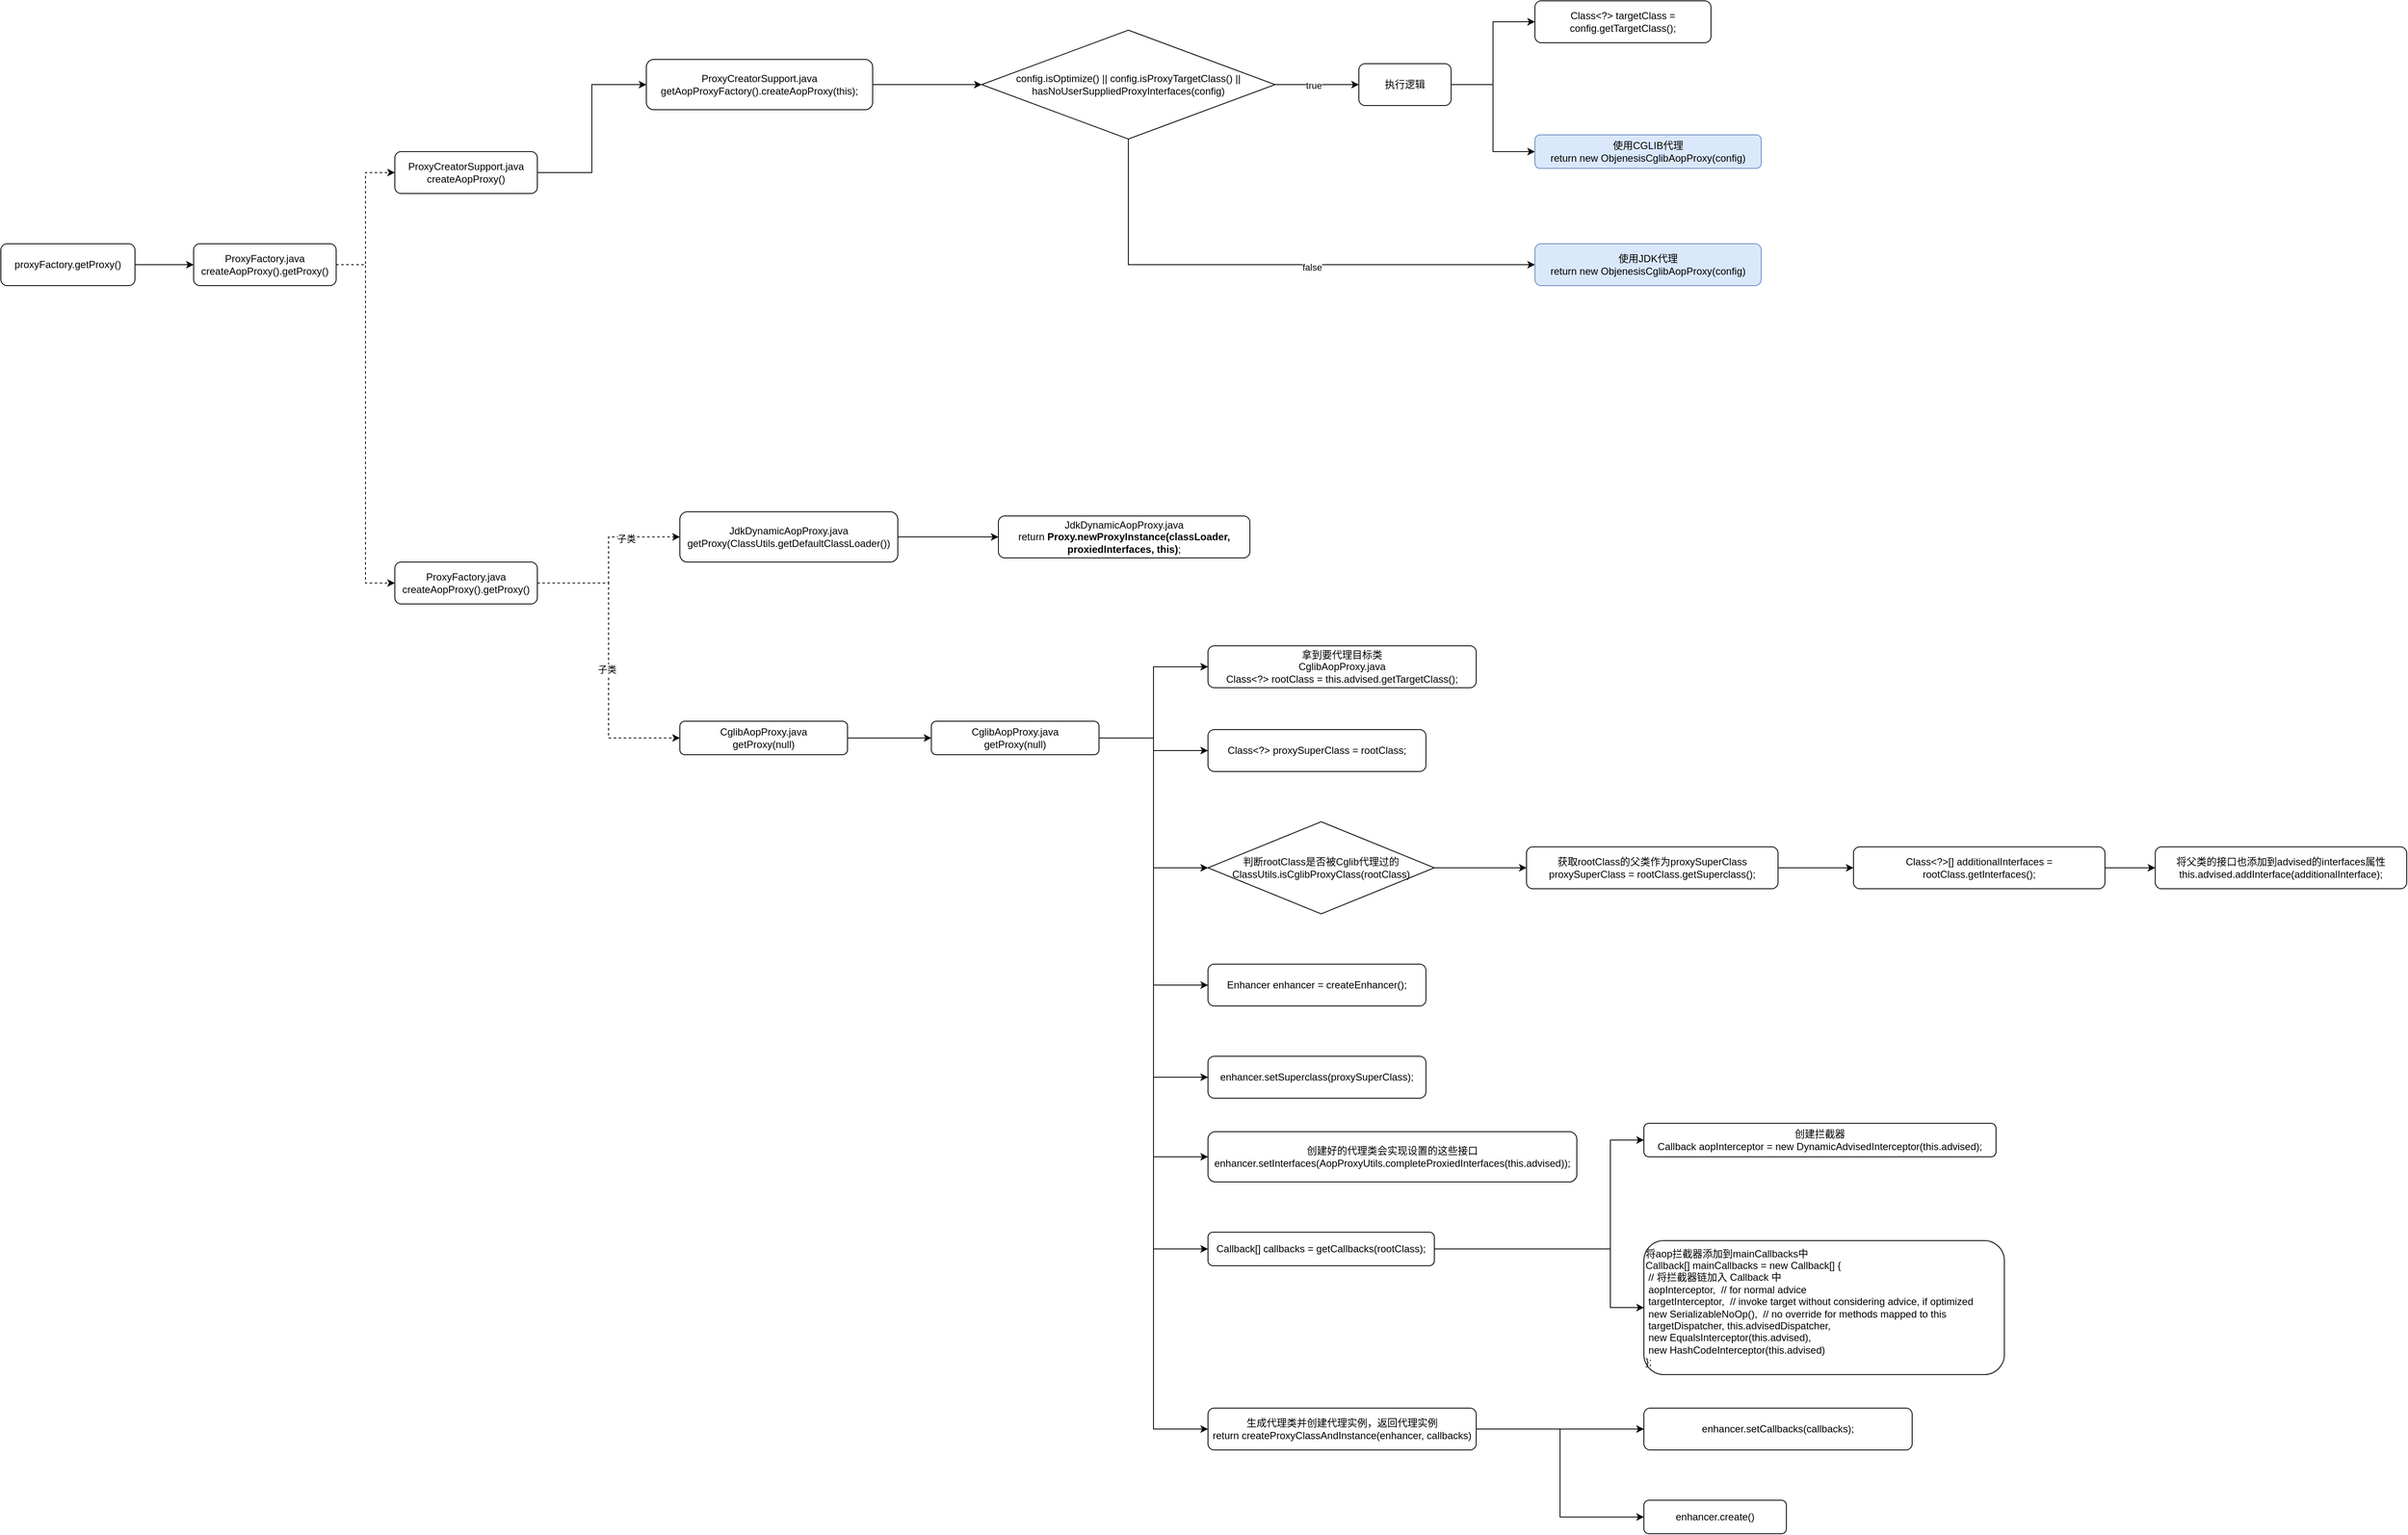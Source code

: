 <mxfile version="16.2.1" type="github">
  <diagram id="f2AcYuHpSOX_95SIe8nD" name="第 1 页">
    <mxGraphModel dx="1455" dy="923" grid="1" gridSize="10" guides="1" tooltips="1" connect="1" arrows="1" fold="1" page="1" pageScale="1" pageWidth="2339" pageHeight="3300" math="0" shadow="0">
      <root>
        <mxCell id="0" />
        <mxCell id="1" parent="0" />
        <mxCell id="IzW3qe-JI3EkygCX9i8u-3" style="edgeStyle=orthogonalEdgeStyle;rounded=0;orthogonalLoop=1;jettySize=auto;html=1;exitX=1;exitY=0.5;exitDx=0;exitDy=0;entryX=0;entryY=0.5;entryDx=0;entryDy=0;" edge="1" parent="1" source="IzW3qe-JI3EkygCX9i8u-1" target="IzW3qe-JI3EkygCX9i8u-2">
          <mxGeometry relative="1" as="geometry" />
        </mxCell>
        <mxCell id="IzW3qe-JI3EkygCX9i8u-1" value="proxyFactory.getProxy()" style="rounded=1;whiteSpace=wrap;html=1;" vertex="1" parent="1">
          <mxGeometry x="830" y="460" width="160" height="50" as="geometry" />
        </mxCell>
        <mxCell id="IzW3qe-JI3EkygCX9i8u-6" style="edgeStyle=orthogonalEdgeStyle;rounded=0;orthogonalLoop=1;jettySize=auto;html=1;exitX=1;exitY=0.5;exitDx=0;exitDy=0;entryX=0;entryY=0.5;entryDx=0;entryDy=0;dashed=1;" edge="1" parent="1" source="IzW3qe-JI3EkygCX9i8u-2" target="IzW3qe-JI3EkygCX9i8u-4">
          <mxGeometry relative="1" as="geometry" />
        </mxCell>
        <mxCell id="IzW3qe-JI3EkygCX9i8u-7" style="edgeStyle=orthogonalEdgeStyle;rounded=0;orthogonalLoop=1;jettySize=auto;html=1;exitX=1;exitY=0.5;exitDx=0;exitDy=0;entryX=0;entryY=0.5;entryDx=0;entryDy=0;dashed=1;" edge="1" parent="1" source="IzW3qe-JI3EkygCX9i8u-2" target="IzW3qe-JI3EkygCX9i8u-5">
          <mxGeometry relative="1" as="geometry" />
        </mxCell>
        <mxCell id="IzW3qe-JI3EkygCX9i8u-2" value="ProxyFactory.java&lt;br&gt;createAopProxy().getProxy()" style="rounded=1;whiteSpace=wrap;html=1;" vertex="1" parent="1">
          <mxGeometry x="1060" y="460" width="170" height="50" as="geometry" />
        </mxCell>
        <mxCell id="IzW3qe-JI3EkygCX9i8u-10" style="edgeStyle=orthogonalEdgeStyle;rounded=0;orthogonalLoop=1;jettySize=auto;html=1;exitX=1;exitY=0.5;exitDx=0;exitDy=0;entryX=0;entryY=0.5;entryDx=0;entryDy=0;" edge="1" parent="1" source="IzW3qe-JI3EkygCX9i8u-4" target="IzW3qe-JI3EkygCX9i8u-9">
          <mxGeometry relative="1" as="geometry" />
        </mxCell>
        <mxCell id="IzW3qe-JI3EkygCX9i8u-4" value="ProxyCreatorSupport.java&lt;br&gt;createAopProxy()" style="rounded=1;whiteSpace=wrap;html=1;" vertex="1" parent="1">
          <mxGeometry x="1300" y="350" width="170" height="50" as="geometry" />
        </mxCell>
        <mxCell id="IzW3qe-JI3EkygCX9i8u-27" style="edgeStyle=orthogonalEdgeStyle;rounded=0;orthogonalLoop=1;jettySize=auto;html=1;exitX=1;exitY=0.5;exitDx=0;exitDy=0;dashed=1;entryX=0;entryY=0.5;entryDx=0;entryDy=0;" edge="1" parent="1" source="IzW3qe-JI3EkygCX9i8u-5" target="IzW3qe-JI3EkygCX9i8u-25">
          <mxGeometry relative="1" as="geometry" />
        </mxCell>
        <mxCell id="IzW3qe-JI3EkygCX9i8u-29" value="子类" style="edgeLabel;html=1;align=center;verticalAlign=middle;resizable=0;points=[];" vertex="1" connectable="0" parent="IzW3qe-JI3EkygCX9i8u-27">
          <mxGeometry x="0.43" y="-2" relative="1" as="geometry">
            <mxPoint as="offset" />
          </mxGeometry>
        </mxCell>
        <mxCell id="IzW3qe-JI3EkygCX9i8u-28" style="edgeStyle=orthogonalEdgeStyle;rounded=0;orthogonalLoop=1;jettySize=auto;html=1;exitX=1;exitY=0.5;exitDx=0;exitDy=0;entryX=0;entryY=0.5;entryDx=0;entryDy=0;dashed=1;" edge="1" parent="1" source="IzW3qe-JI3EkygCX9i8u-5" target="IzW3qe-JI3EkygCX9i8u-26">
          <mxGeometry relative="1" as="geometry" />
        </mxCell>
        <mxCell id="IzW3qe-JI3EkygCX9i8u-30" value="子类" style="edgeLabel;html=1;align=center;verticalAlign=middle;resizable=0;points=[];" vertex="1" connectable="0" parent="IzW3qe-JI3EkygCX9i8u-28">
          <mxGeometry x="0.056" y="-2" relative="1" as="geometry">
            <mxPoint as="offset" />
          </mxGeometry>
        </mxCell>
        <mxCell id="IzW3qe-JI3EkygCX9i8u-5" value="ProxyFactory.java&lt;br&gt;createAopProxy().getProxy()" style="rounded=1;whiteSpace=wrap;html=1;" vertex="1" parent="1">
          <mxGeometry x="1300" y="840" width="170" height="50" as="geometry" />
        </mxCell>
        <mxCell id="IzW3qe-JI3EkygCX9i8u-12" style="edgeStyle=orthogonalEdgeStyle;rounded=0;orthogonalLoop=1;jettySize=auto;html=1;exitX=1;exitY=0.5;exitDx=0;exitDy=0;" edge="1" parent="1" source="IzW3qe-JI3EkygCX9i8u-9" target="IzW3qe-JI3EkygCX9i8u-11">
          <mxGeometry relative="1" as="geometry" />
        </mxCell>
        <mxCell id="IzW3qe-JI3EkygCX9i8u-9" value="ProxyCreatorSupport.java&lt;br&gt;getAopProxyFactory().createAopProxy(this);" style="rounded=1;whiteSpace=wrap;html=1;" vertex="1" parent="1">
          <mxGeometry x="1600" y="240" width="270" height="60" as="geometry" />
        </mxCell>
        <mxCell id="IzW3qe-JI3EkygCX9i8u-14" style="edgeStyle=orthogonalEdgeStyle;rounded=0;orthogonalLoop=1;jettySize=auto;html=1;exitX=1;exitY=0.5;exitDx=0;exitDy=0;" edge="1" parent="1" source="IzW3qe-JI3EkygCX9i8u-11" target="IzW3qe-JI3EkygCX9i8u-13">
          <mxGeometry relative="1" as="geometry" />
        </mxCell>
        <mxCell id="IzW3qe-JI3EkygCX9i8u-19" value="true" style="edgeLabel;html=1;align=center;verticalAlign=middle;resizable=0;points=[];" vertex="1" connectable="0" parent="IzW3qe-JI3EkygCX9i8u-14">
          <mxGeometry x="-0.08" y="-1" relative="1" as="geometry">
            <mxPoint as="offset" />
          </mxGeometry>
        </mxCell>
        <mxCell id="IzW3qe-JI3EkygCX9i8u-21" style="edgeStyle=orthogonalEdgeStyle;rounded=0;orthogonalLoop=1;jettySize=auto;html=1;exitX=0.5;exitY=1;exitDx=0;exitDy=0;entryX=0;entryY=0.5;entryDx=0;entryDy=0;" edge="1" parent="1" source="IzW3qe-JI3EkygCX9i8u-11" target="IzW3qe-JI3EkygCX9i8u-20">
          <mxGeometry relative="1" as="geometry" />
        </mxCell>
        <mxCell id="IzW3qe-JI3EkygCX9i8u-22" value="false" style="edgeLabel;html=1;align=center;verticalAlign=middle;resizable=0;points=[];" vertex="1" connectable="0" parent="IzW3qe-JI3EkygCX9i8u-21">
          <mxGeometry x="0.162" y="-3" relative="1" as="geometry">
            <mxPoint as="offset" />
          </mxGeometry>
        </mxCell>
        <mxCell id="IzW3qe-JI3EkygCX9i8u-11" value="config.isOptimize() || config.isProxyTargetClass() || hasNoUserSuppliedProxyInterfaces(config)" style="rhombus;whiteSpace=wrap;html=1;" vertex="1" parent="1">
          <mxGeometry x="2000" y="205" width="350" height="130" as="geometry" />
        </mxCell>
        <mxCell id="IzW3qe-JI3EkygCX9i8u-16" style="edgeStyle=orthogonalEdgeStyle;rounded=0;orthogonalLoop=1;jettySize=auto;html=1;exitX=1;exitY=0.5;exitDx=0;exitDy=0;entryX=0;entryY=0.5;entryDx=0;entryDy=0;" edge="1" parent="1" source="IzW3qe-JI3EkygCX9i8u-13" target="IzW3qe-JI3EkygCX9i8u-15">
          <mxGeometry relative="1" as="geometry" />
        </mxCell>
        <mxCell id="IzW3qe-JI3EkygCX9i8u-18" style="edgeStyle=orthogonalEdgeStyle;rounded=0;orthogonalLoop=1;jettySize=auto;html=1;exitX=1;exitY=0.5;exitDx=0;exitDy=0;entryX=0;entryY=0.5;entryDx=0;entryDy=0;" edge="1" parent="1" source="IzW3qe-JI3EkygCX9i8u-13" target="IzW3qe-JI3EkygCX9i8u-17">
          <mxGeometry relative="1" as="geometry" />
        </mxCell>
        <mxCell id="IzW3qe-JI3EkygCX9i8u-13" value="执行逻辑" style="rounded=1;whiteSpace=wrap;html=1;" vertex="1" parent="1">
          <mxGeometry x="2450" y="245" width="110" height="50" as="geometry" />
        </mxCell>
        <mxCell id="IzW3qe-JI3EkygCX9i8u-15" value="Class&amp;lt;?&amp;gt; targetClass = config.getTargetClass();" style="rounded=1;whiteSpace=wrap;html=1;" vertex="1" parent="1">
          <mxGeometry x="2660" y="170" width="210" height="50" as="geometry" />
        </mxCell>
        <mxCell id="IzW3qe-JI3EkygCX9i8u-17" value="使用CGLIB代理&lt;br&gt;return new ObjenesisCglibAopProxy(config)" style="rounded=1;whiteSpace=wrap;html=1;fillColor=#dae8fc;strokeColor=#6c8ebf;" vertex="1" parent="1">
          <mxGeometry x="2660" y="330" width="270" height="40" as="geometry" />
        </mxCell>
        <mxCell id="IzW3qe-JI3EkygCX9i8u-20" value="使用JDK代理&lt;br&gt;return new ObjenesisCglibAopProxy(config)" style="rounded=1;whiteSpace=wrap;html=1;fillColor=#dae8fc;strokeColor=#6c8ebf;" vertex="1" parent="1">
          <mxGeometry x="2660" y="460" width="270" height="50" as="geometry" />
        </mxCell>
        <mxCell id="IzW3qe-JI3EkygCX9i8u-32" style="edgeStyle=orthogonalEdgeStyle;rounded=0;orthogonalLoop=1;jettySize=auto;html=1;exitX=1;exitY=0.5;exitDx=0;exitDy=0;entryX=0;entryY=0.5;entryDx=0;entryDy=0;" edge="1" parent="1" source="IzW3qe-JI3EkygCX9i8u-25" target="IzW3qe-JI3EkygCX9i8u-31">
          <mxGeometry relative="1" as="geometry" />
        </mxCell>
        <mxCell id="IzW3qe-JI3EkygCX9i8u-25" value="JdkDynamicAopProxy.java&lt;br&gt;getProxy(ClassUtils.getDefaultClassLoader())" style="rounded=1;whiteSpace=wrap;html=1;" vertex="1" parent="1">
          <mxGeometry x="1640" y="780" width="260" height="60" as="geometry" />
        </mxCell>
        <mxCell id="IzW3qe-JI3EkygCX9i8u-34" style="edgeStyle=orthogonalEdgeStyle;rounded=0;orthogonalLoop=1;jettySize=auto;html=1;exitX=1;exitY=0.5;exitDx=0;exitDy=0;" edge="1" parent="1" source="IzW3qe-JI3EkygCX9i8u-26" target="IzW3qe-JI3EkygCX9i8u-33">
          <mxGeometry relative="1" as="geometry" />
        </mxCell>
        <mxCell id="IzW3qe-JI3EkygCX9i8u-26" value="CglibAopProxy.java&lt;br&gt;getProxy(null)" style="rounded=1;whiteSpace=wrap;html=1;" vertex="1" parent="1">
          <mxGeometry x="1640" y="1030" width="200" height="40" as="geometry" />
        </mxCell>
        <mxCell id="IzW3qe-JI3EkygCX9i8u-31" value="JdkDynamicAopProxy.java&lt;br&gt;return &lt;b&gt;Proxy.newProxyInstance(classLoader, proxiedInterfaces, this)&lt;/b&gt;;" style="rounded=1;whiteSpace=wrap;html=1;" vertex="1" parent="1">
          <mxGeometry x="2020" y="785" width="300" height="50" as="geometry" />
        </mxCell>
        <mxCell id="IzW3qe-JI3EkygCX9i8u-36" style="edgeStyle=orthogonalEdgeStyle;rounded=0;orthogonalLoop=1;jettySize=auto;html=1;exitX=1;exitY=0.5;exitDx=0;exitDy=0;entryX=0;entryY=0.5;entryDx=0;entryDy=0;" edge="1" parent="1" source="IzW3qe-JI3EkygCX9i8u-33" target="IzW3qe-JI3EkygCX9i8u-35">
          <mxGeometry relative="1" as="geometry" />
        </mxCell>
        <mxCell id="IzW3qe-JI3EkygCX9i8u-39" style="edgeStyle=orthogonalEdgeStyle;rounded=0;orthogonalLoop=1;jettySize=auto;html=1;exitX=1;exitY=0.5;exitDx=0;exitDy=0;" edge="1" parent="1" source="IzW3qe-JI3EkygCX9i8u-33" target="IzW3qe-JI3EkygCX9i8u-38">
          <mxGeometry relative="1" as="geometry" />
        </mxCell>
        <mxCell id="IzW3qe-JI3EkygCX9i8u-40" style="edgeStyle=orthogonalEdgeStyle;rounded=0;orthogonalLoop=1;jettySize=auto;html=1;exitX=1;exitY=0.5;exitDx=0;exitDy=0;entryX=0;entryY=0.5;entryDx=0;entryDy=0;" edge="1" parent="1" source="IzW3qe-JI3EkygCX9i8u-33" target="IzW3qe-JI3EkygCX9i8u-37">
          <mxGeometry relative="1" as="geometry" />
        </mxCell>
        <mxCell id="IzW3qe-JI3EkygCX9i8u-49" style="edgeStyle=orthogonalEdgeStyle;rounded=0;orthogonalLoop=1;jettySize=auto;html=1;exitX=1;exitY=0.5;exitDx=0;exitDy=0;entryX=0;entryY=0.5;entryDx=0;entryDy=0;" edge="1" parent="1" source="IzW3qe-JI3EkygCX9i8u-33" target="IzW3qe-JI3EkygCX9i8u-47">
          <mxGeometry relative="1" as="geometry" />
        </mxCell>
        <mxCell id="IzW3qe-JI3EkygCX9i8u-52" style="edgeStyle=orthogonalEdgeStyle;rounded=0;orthogonalLoop=1;jettySize=auto;html=1;exitX=1;exitY=0.5;exitDx=0;exitDy=0;entryX=0;entryY=0.5;entryDx=0;entryDy=0;" edge="1" parent="1" source="IzW3qe-JI3EkygCX9i8u-33" target="IzW3qe-JI3EkygCX9i8u-50">
          <mxGeometry relative="1" as="geometry" />
        </mxCell>
        <mxCell id="IzW3qe-JI3EkygCX9i8u-53" style="edgeStyle=orthogonalEdgeStyle;rounded=0;orthogonalLoop=1;jettySize=auto;html=1;exitX=1;exitY=0.5;exitDx=0;exitDy=0;entryX=0;entryY=0.5;entryDx=0;entryDy=0;" edge="1" parent="1" source="IzW3qe-JI3EkygCX9i8u-33" target="IzW3qe-JI3EkygCX9i8u-51">
          <mxGeometry relative="1" as="geometry" />
        </mxCell>
        <mxCell id="IzW3qe-JI3EkygCX9i8u-59" style="edgeStyle=orthogonalEdgeStyle;rounded=0;orthogonalLoop=1;jettySize=auto;html=1;exitX=1;exitY=0.5;exitDx=0;exitDy=0;entryX=0;entryY=0.5;entryDx=0;entryDy=0;" edge="1" parent="1" source="IzW3qe-JI3EkygCX9i8u-33" target="IzW3qe-JI3EkygCX9i8u-54">
          <mxGeometry relative="1" as="geometry" />
        </mxCell>
        <mxCell id="IzW3qe-JI3EkygCX9i8u-65" style="edgeStyle=orthogonalEdgeStyle;rounded=0;orthogonalLoop=1;jettySize=auto;html=1;exitX=1;exitY=0.5;exitDx=0;exitDy=0;entryX=0;entryY=0.5;entryDx=0;entryDy=0;" edge="1" parent="1" source="IzW3qe-JI3EkygCX9i8u-33" target="IzW3qe-JI3EkygCX9i8u-60">
          <mxGeometry relative="1" as="geometry" />
        </mxCell>
        <mxCell id="IzW3qe-JI3EkygCX9i8u-33" value="CglibAopProxy.java&lt;br&gt;getProxy(null)" style="rounded=1;whiteSpace=wrap;html=1;" vertex="1" parent="1">
          <mxGeometry x="1940" y="1030" width="200" height="40" as="geometry" />
        </mxCell>
        <mxCell id="IzW3qe-JI3EkygCX9i8u-35" value="&lt;div&gt;拿到要代理目标类&lt;/div&gt;CglibAopProxy.java&lt;br&gt;&lt;div&gt;&lt;span&gt;Class&amp;lt;?&amp;gt; rootClass = this.advised.getTargetClass();&lt;/span&gt;&lt;br&gt;&lt;/div&gt;" style="rounded=1;whiteSpace=wrap;html=1;" vertex="1" parent="1">
          <mxGeometry x="2270" y="940" width="320" height="50" as="geometry" />
        </mxCell>
        <mxCell id="IzW3qe-JI3EkygCX9i8u-42" style="edgeStyle=orthogonalEdgeStyle;rounded=0;orthogonalLoop=1;jettySize=auto;html=1;exitX=1;exitY=0.5;exitDx=0;exitDy=0;" edge="1" parent="1" source="IzW3qe-JI3EkygCX9i8u-37" target="IzW3qe-JI3EkygCX9i8u-41">
          <mxGeometry relative="1" as="geometry" />
        </mxCell>
        <mxCell id="IzW3qe-JI3EkygCX9i8u-37" value="判断rootClass是否被Cglib代理过的&lt;br&gt;ClassUtils.isCglibProxyClass(rootClass)" style="rhombus;whiteSpace=wrap;html=1;" vertex="1" parent="1">
          <mxGeometry x="2270" y="1150" width="270" height="110" as="geometry" />
        </mxCell>
        <mxCell id="IzW3qe-JI3EkygCX9i8u-38" value="&lt;div&gt;Class&amp;lt;?&amp;gt; proxySuperClass = rootClass;&lt;br&gt;&lt;/div&gt;" style="rounded=1;whiteSpace=wrap;html=1;" vertex="1" parent="1">
          <mxGeometry x="2270" y="1040" width="260" height="50" as="geometry" />
        </mxCell>
        <mxCell id="IzW3qe-JI3EkygCX9i8u-44" style="edgeStyle=orthogonalEdgeStyle;rounded=0;orthogonalLoop=1;jettySize=auto;html=1;exitX=1;exitY=0.5;exitDx=0;exitDy=0;" edge="1" parent="1" source="IzW3qe-JI3EkygCX9i8u-41" target="IzW3qe-JI3EkygCX9i8u-43">
          <mxGeometry relative="1" as="geometry" />
        </mxCell>
        <mxCell id="IzW3qe-JI3EkygCX9i8u-41" value="&lt;div&gt;获取rootClass的父类作为proxySuperClass&lt;/div&gt;&lt;div&gt;proxySuperClass = rootClass.getSuperclass();&lt;br&gt;&lt;/div&gt;" style="rounded=1;whiteSpace=wrap;html=1;" vertex="1" parent="1">
          <mxGeometry x="2650" y="1180" width="300" height="50" as="geometry" />
        </mxCell>
        <mxCell id="IzW3qe-JI3EkygCX9i8u-46" style="edgeStyle=orthogonalEdgeStyle;rounded=0;orthogonalLoop=1;jettySize=auto;html=1;exitX=1;exitY=0.5;exitDx=0;exitDy=0;" edge="1" parent="1" source="IzW3qe-JI3EkygCX9i8u-43" target="IzW3qe-JI3EkygCX9i8u-45">
          <mxGeometry relative="1" as="geometry" />
        </mxCell>
        <mxCell id="IzW3qe-JI3EkygCX9i8u-43" value="&lt;div&gt;Class&amp;lt;?&amp;gt;[] additionalInterfaces = rootClass.getInterfaces();&lt;br&gt;&lt;/div&gt;" style="rounded=1;whiteSpace=wrap;html=1;" vertex="1" parent="1">
          <mxGeometry x="3040" y="1180" width="300" height="50" as="geometry" />
        </mxCell>
        <mxCell id="IzW3qe-JI3EkygCX9i8u-45" value="&lt;div&gt;&lt;div&gt;将父类的接口也添加到advised的interfaces属性&lt;/div&gt;&lt;div&gt;&lt;span&gt;					&lt;/span&gt;this.advised.addInterface(additionalInterface);&lt;/div&gt;&lt;/div&gt;" style="rounded=1;whiteSpace=wrap;html=1;" vertex="1" parent="1">
          <mxGeometry x="3400" y="1180" width="300" height="50" as="geometry" />
        </mxCell>
        <mxCell id="IzW3qe-JI3EkygCX9i8u-47" value="&lt;div&gt;Enhancer enhancer = createEnhancer();&lt;br&gt;&lt;/div&gt;" style="rounded=1;whiteSpace=wrap;html=1;" vertex="1" parent="1">
          <mxGeometry x="2270" y="1320" width="260" height="50" as="geometry" />
        </mxCell>
        <mxCell id="IzW3qe-JI3EkygCX9i8u-50" value="&lt;div&gt;enhancer.setSuperclass(proxySuperClass);&lt;br&gt;&lt;/div&gt;" style="rounded=1;whiteSpace=wrap;html=1;" vertex="1" parent="1">
          <mxGeometry x="2270" y="1430" width="260" height="50" as="geometry" />
        </mxCell>
        <mxCell id="IzW3qe-JI3EkygCX9i8u-51" value="&lt;div&gt;创建好的代理类会实现设置的这些接口&lt;/div&gt;&lt;div&gt;enhancer.setInterfaces(AopProxyUtils.completeProxiedInterfaces(this.advised));&lt;br&gt;&lt;/div&gt;" style="rounded=1;whiteSpace=wrap;html=1;" vertex="1" parent="1">
          <mxGeometry x="2270" y="1520" width="440" height="60" as="geometry" />
        </mxCell>
        <mxCell id="IzW3qe-JI3EkygCX9i8u-56" style="edgeStyle=orthogonalEdgeStyle;rounded=0;orthogonalLoop=1;jettySize=auto;html=1;exitX=1;exitY=0.5;exitDx=0;exitDy=0;entryX=0;entryY=0.5;entryDx=0;entryDy=0;" edge="1" parent="1" source="IzW3qe-JI3EkygCX9i8u-54" target="IzW3qe-JI3EkygCX9i8u-55">
          <mxGeometry relative="1" as="geometry">
            <Array as="points">
              <mxPoint x="2750" y="1660" />
              <mxPoint x="2750" y="1530" />
            </Array>
          </mxGeometry>
        </mxCell>
        <mxCell id="IzW3qe-JI3EkygCX9i8u-58" style="edgeStyle=orthogonalEdgeStyle;rounded=0;orthogonalLoop=1;jettySize=auto;html=1;exitX=1;exitY=0.5;exitDx=0;exitDy=0;" edge="1" parent="1" source="IzW3qe-JI3EkygCX9i8u-54" target="IzW3qe-JI3EkygCX9i8u-57">
          <mxGeometry relative="1" as="geometry">
            <Array as="points">
              <mxPoint x="2750" y="1660" />
              <mxPoint x="2750" y="1730" />
            </Array>
          </mxGeometry>
        </mxCell>
        <mxCell id="IzW3qe-JI3EkygCX9i8u-54" value="&lt;div&gt;Callback[] callbacks = getCallbacks(rootClass);&lt;br&gt;&lt;/div&gt;" style="rounded=1;whiteSpace=wrap;html=1;" vertex="1" parent="1">
          <mxGeometry x="2270" y="1640" width="270" height="40" as="geometry" />
        </mxCell>
        <mxCell id="IzW3qe-JI3EkygCX9i8u-55" value="&lt;div&gt;创建拦截器&lt;/div&gt;&lt;div&gt;Callback aopInterceptor = new DynamicAdvisedInterceptor(this.advised);&lt;br&gt;&lt;/div&gt;" style="rounded=1;whiteSpace=wrap;html=1;" vertex="1" parent="1">
          <mxGeometry x="2790" y="1510" width="420" height="40" as="geometry" />
        </mxCell>
        <mxCell id="IzW3qe-JI3EkygCX9i8u-57" value="&lt;div&gt;&lt;div&gt;将aop拦截器添加到mainCallbacks中&lt;/div&gt;&lt;div&gt;&lt;span&gt;		&lt;/span&gt;Callback[] mainCallbacks = new Callback[] {&lt;/div&gt;&lt;div&gt;&lt;span&gt;				&lt;/span&gt;&lt;span style=&quot;white-space: pre&quot;&gt;	&lt;/span&gt;// 将拦截器链加入 Callback 中&lt;/div&gt;&lt;div&gt;&lt;span&gt;				&lt;/span&gt;&lt;span style=&quot;white-space: pre&quot;&gt;	&lt;/span&gt;aopInterceptor,&amp;nbsp; // for normal advice&lt;/div&gt;&lt;div&gt;&lt;span&gt;				&lt;/span&gt;&lt;span style=&quot;white-space: pre&quot;&gt;	&lt;/span&gt;targetInterceptor,&amp;nbsp; // invoke target without considering advice, if optimized&lt;/div&gt;&lt;div&gt;&lt;span&gt;				&lt;/span&gt;&lt;span style=&quot;white-space: pre&quot;&gt;	&lt;/span&gt;new SerializableNoOp(),&amp;nbsp; // no override for methods mapped to this&lt;/div&gt;&lt;div&gt;&lt;span&gt;				&lt;/span&gt;&lt;span style=&quot;white-space: pre&quot;&gt;&lt;span style=&quot;white-space: pre&quot;&gt;	&lt;/span&gt;&lt;/span&gt;targetDispatcher, this.advisedDispatcher,&lt;/div&gt;&lt;div&gt;&lt;span&gt;				&lt;/span&gt;&lt;span style=&quot;white-space: pre&quot;&gt;	&lt;/span&gt;new EqualsInterceptor(this.advised),&lt;/div&gt;&lt;div&gt;&lt;span&gt;				&lt;/span&gt;&lt;span style=&quot;white-space: pre&quot;&gt;	&lt;/span&gt;new HashCodeInterceptor(this.advised)&lt;/div&gt;&lt;div&gt;&lt;span&gt;		&lt;/span&gt;};&lt;/div&gt;&lt;/div&gt;" style="rounded=1;whiteSpace=wrap;html=1;align=left;" vertex="1" parent="1">
          <mxGeometry x="2790" y="1650" width="430" height="160" as="geometry" />
        </mxCell>
        <mxCell id="IzW3qe-JI3EkygCX9i8u-62" style="edgeStyle=orthogonalEdgeStyle;rounded=0;orthogonalLoop=1;jettySize=auto;html=1;exitX=1;exitY=0.5;exitDx=0;exitDy=0;" edge="1" parent="1" source="IzW3qe-JI3EkygCX9i8u-60" target="IzW3qe-JI3EkygCX9i8u-61">
          <mxGeometry relative="1" as="geometry" />
        </mxCell>
        <mxCell id="IzW3qe-JI3EkygCX9i8u-63" style="edgeStyle=orthogonalEdgeStyle;rounded=0;orthogonalLoop=1;jettySize=auto;html=1;exitX=1;exitY=0.5;exitDx=0;exitDy=0;entryX=0;entryY=0.5;entryDx=0;entryDy=0;" edge="1" parent="1" source="IzW3qe-JI3EkygCX9i8u-60" target="IzW3qe-JI3EkygCX9i8u-64">
          <mxGeometry relative="1" as="geometry">
            <mxPoint x="2680" y="2040" as="targetPoint" />
          </mxGeometry>
        </mxCell>
        <mxCell id="IzW3qe-JI3EkygCX9i8u-60" value="&lt;div&gt;&lt;div&gt;生成代理类并创建代理实例，返回代理实例&lt;/div&gt;&lt;div&gt;&lt;span&gt;			&lt;/span&gt;return createProxyClassAndInstance(enhancer, callbacks)&lt;/div&gt;&lt;/div&gt;" style="rounded=1;whiteSpace=wrap;html=1;" vertex="1" parent="1">
          <mxGeometry x="2270" y="1850" width="320" height="50" as="geometry" />
        </mxCell>
        <mxCell id="IzW3qe-JI3EkygCX9i8u-61" value="enhancer.setCallbacks(callbacks);" style="rounded=1;whiteSpace=wrap;html=1;" vertex="1" parent="1">
          <mxGeometry x="2790" y="1850" width="320" height="50" as="geometry" />
        </mxCell>
        <mxCell id="IzW3qe-JI3EkygCX9i8u-64" value="enhancer.create()" style="rounded=1;whiteSpace=wrap;html=1;" vertex="1" parent="1">
          <mxGeometry x="2790" y="1960" width="170" height="40" as="geometry" />
        </mxCell>
      </root>
    </mxGraphModel>
  </diagram>
</mxfile>
